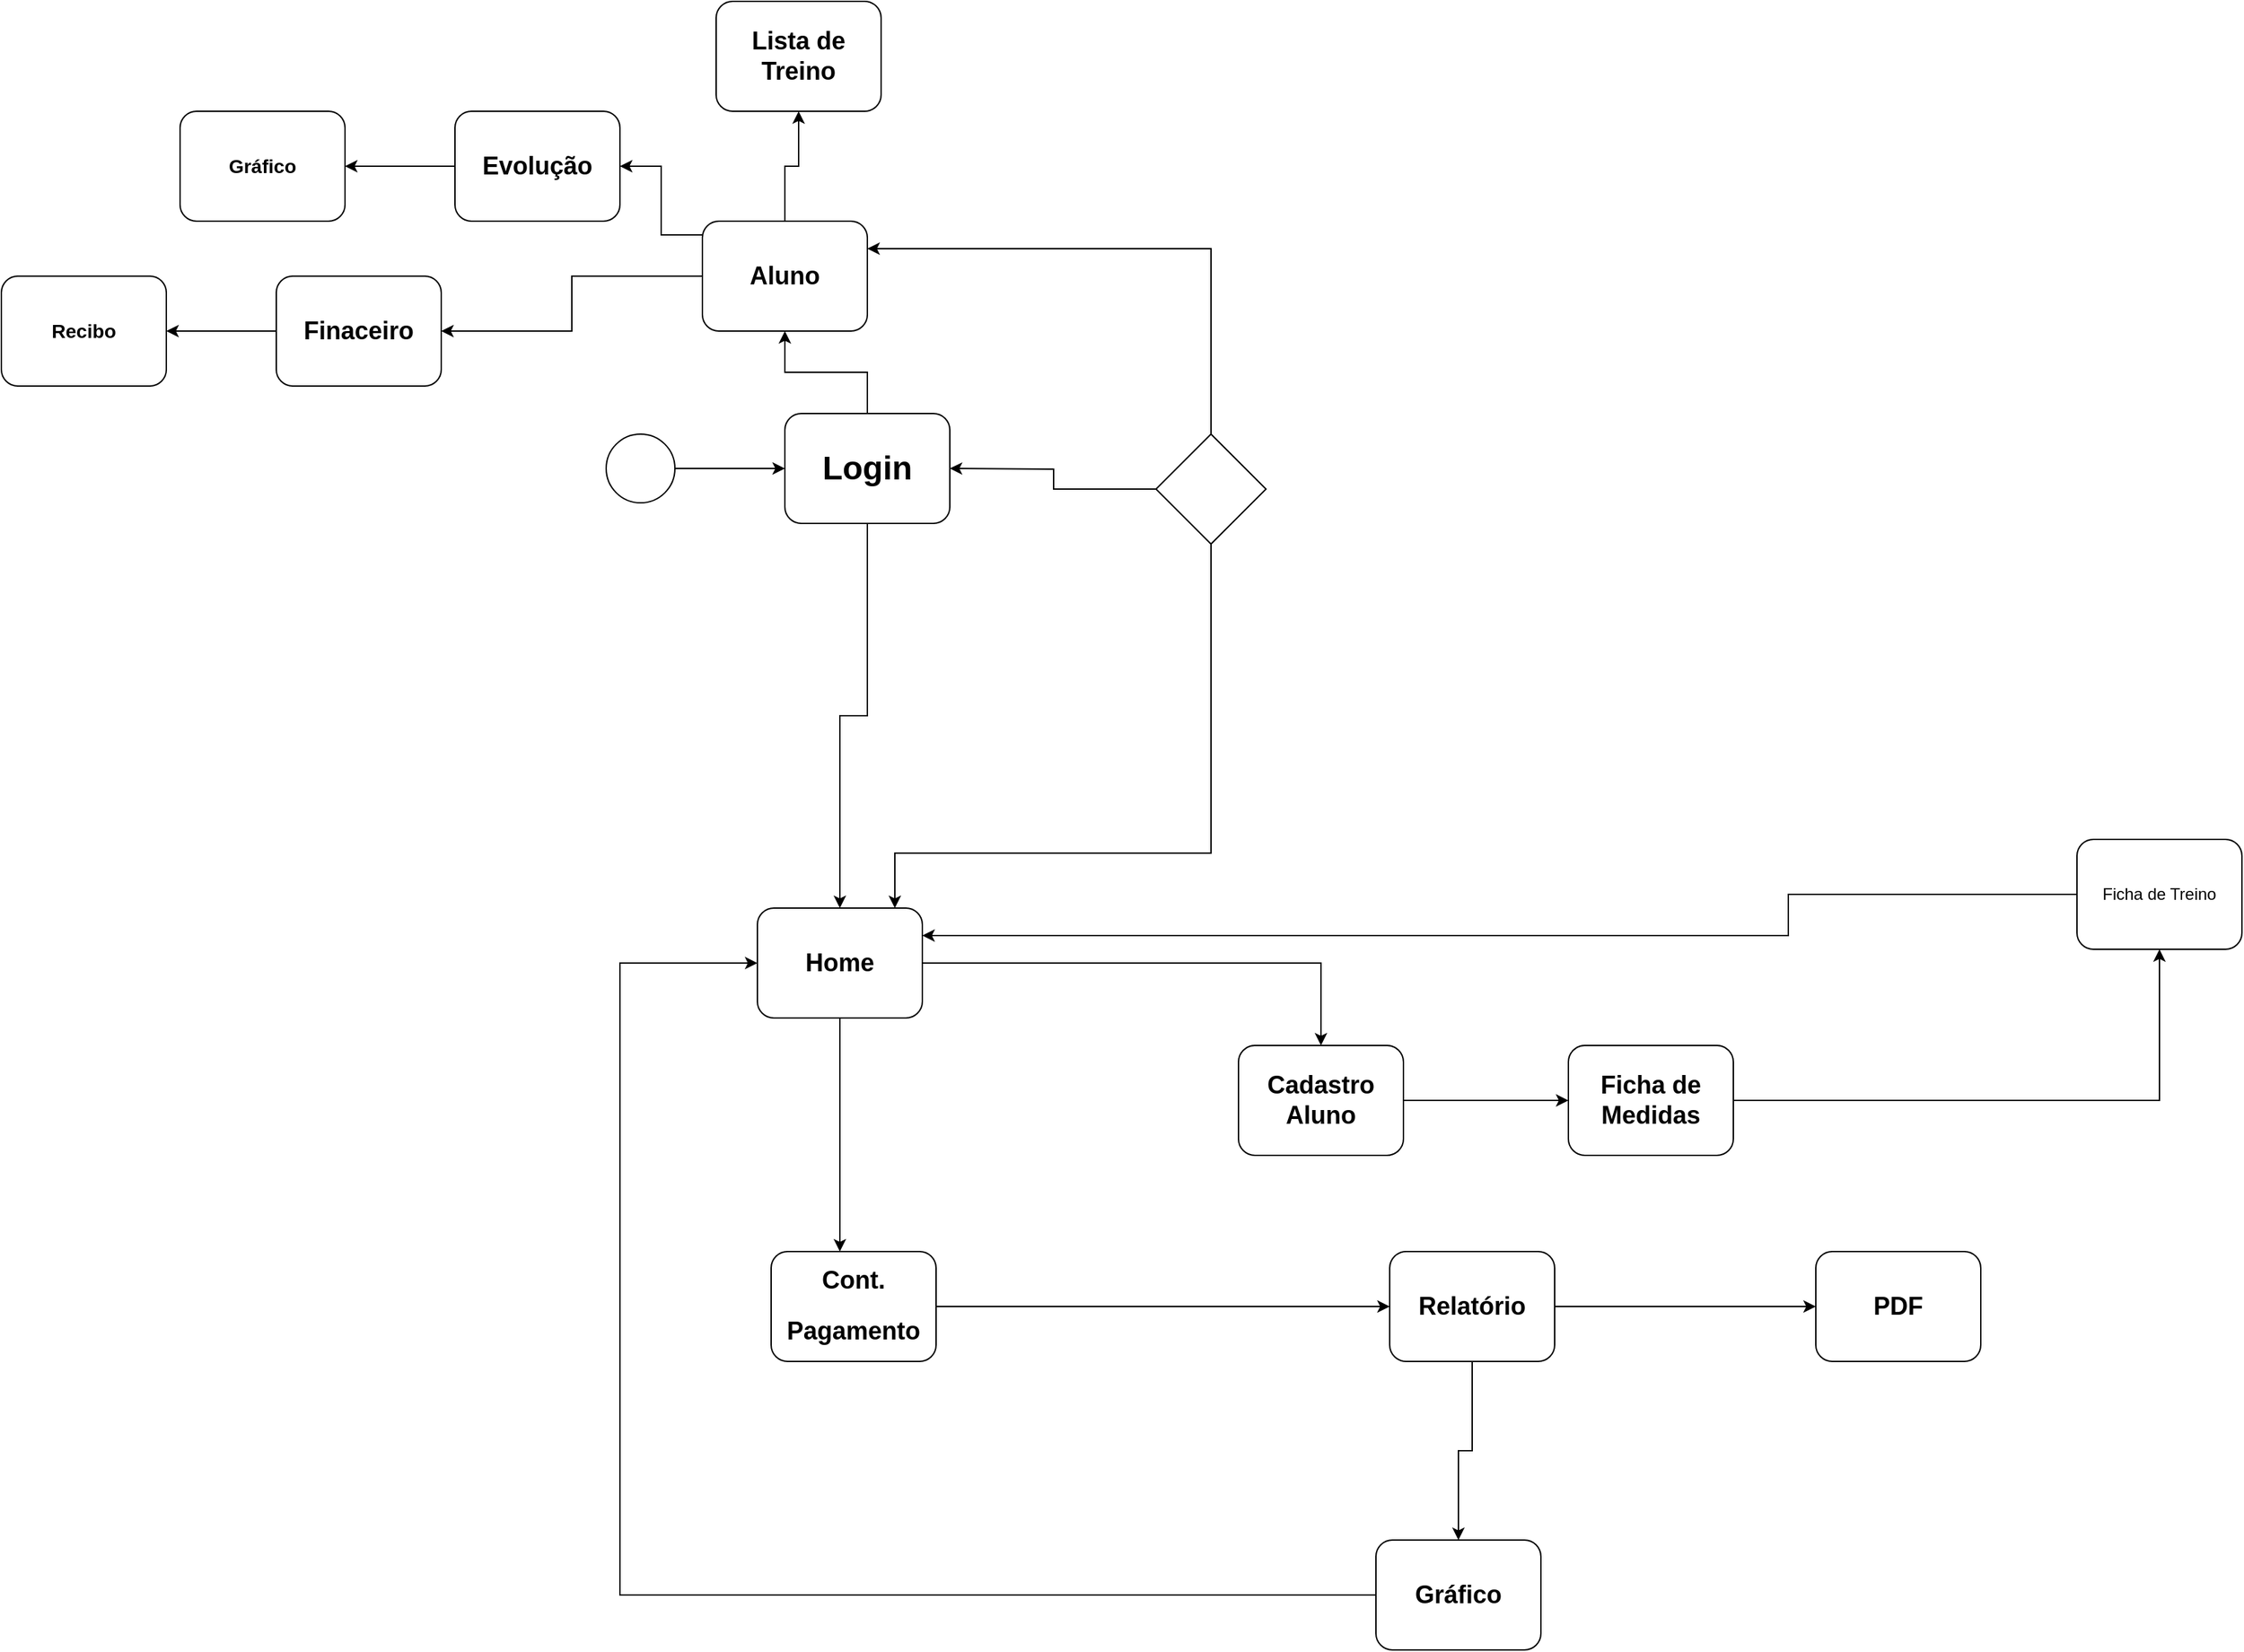 <mxfile version="12.1.8" type="google" pages="1"><diagram name="Page-1" id="2a216829-ef6e-dabb-86c1-c78162f3ba2b"><mxGraphModel dx="2258" dy="1831" grid="1" gridSize="10" guides="1" tooltips="1" connect="1" arrows="1" fold="1" page="1" pageScale="1" pageWidth="850" pageHeight="1100" background="#ffffff" math="0" shadow="0"><root><mxCell id="0"/><mxCell id="1" parent="0"/><mxCell id="7a84cebc1def654-1" value="" style="shape=mxgraph.bpmn.shape;html=1;verticalLabelPosition=bottom;labelBackgroundColor=#ffffff;verticalAlign=top;perimeter=ellipsePerimeter;outline=standard;symbol=general;" parent="1" vertex="1"><mxGeometry y="155" width="50" height="50" as="geometry"/></mxCell><mxCell id="qfbL95iwSVMhYmVhixZu-24" value="" style="edgeStyle=orthogonalEdgeStyle;rounded=0;orthogonalLoop=1;jettySize=auto;html=1;" parent="1" source="7a84cebc1def654-2" target="qfbL95iwSVMhYmVhixZu-23" edge="1"><mxGeometry relative="1" as="geometry"/></mxCell><mxCell id="7a84cebc1def654-2" value="&lt;h1&gt;Login&lt;/h1&gt;" style="shape=ext;rounded=1;html=1;whiteSpace=wrap;" parent="1" vertex="1"><mxGeometry x="130" y="140" width="120" height="80" as="geometry"/></mxCell><mxCell id="kp0y7ce5GmloYjLJjFI3-9" value="" style="edgeStyle=orthogonalEdgeStyle;rounded=0;orthogonalLoop=1;jettySize=auto;html=1;" parent="1" source="qfbL95iwSVMhYmVhixZu-23" target="kp0y7ce5GmloYjLJjFI3-8" edge="1"><mxGeometry relative="1" as="geometry"/></mxCell><mxCell id="kp0y7ce5GmloYjLJjFI3-59" value="" style="edgeStyle=orthogonalEdgeStyle;rounded=0;orthogonalLoop=1;jettySize=auto;html=1;" parent="1" source="qfbL95iwSVMhYmVhixZu-23" target="kp0y7ce5GmloYjLJjFI3-58" edge="1"><mxGeometry relative="1" as="geometry"><Array as="points"><mxPoint x="40" y="10"/><mxPoint x="40" y="-40"/></Array></mxGeometry></mxCell><mxCell id="kp0y7ce5GmloYjLJjFI3-63" value="" style="edgeStyle=orthogonalEdgeStyle;rounded=0;orthogonalLoop=1;jettySize=auto;html=1;" parent="1" source="qfbL95iwSVMhYmVhixZu-23" target="kp0y7ce5GmloYjLJjFI3-62" edge="1"><mxGeometry relative="1" as="geometry"/></mxCell><mxCell id="qfbL95iwSVMhYmVhixZu-23" value="&lt;h2&gt;Aluno&lt;/h2&gt;" style="shape=ext;rounded=1;html=1;whiteSpace=wrap;" parent="1" vertex="1"><mxGeometry x="70" width="120" height="80" as="geometry"/></mxCell><mxCell id="kp0y7ce5GmloYjLJjFI3-65" value="" style="edgeStyle=orthogonalEdgeStyle;rounded=0;orthogonalLoop=1;jettySize=auto;html=1;" parent="1" source="kp0y7ce5GmloYjLJjFI3-62" target="kp0y7ce5GmloYjLJjFI3-64" edge="1"><mxGeometry relative="1" as="geometry"/></mxCell><mxCell id="kp0y7ce5GmloYjLJjFI3-62" value="&lt;h2&gt;Finaceiro&lt;/h2&gt;" style="shape=ext;rounded=1;html=1;whiteSpace=wrap;" parent="1" vertex="1"><mxGeometry x="-240" y="40" width="120" height="80" as="geometry"/></mxCell><mxCell id="kp0y7ce5GmloYjLJjFI3-64" value="&lt;h3&gt;Recibo&lt;/h3&gt;" style="shape=ext;rounded=1;html=1;whiteSpace=wrap;" parent="1" vertex="1"><mxGeometry x="-440" y="40" width="120" height="80" as="geometry"/></mxCell><mxCell id="kp0y7ce5GmloYjLJjFI3-61" value="" style="edgeStyle=orthogonalEdgeStyle;rounded=0;orthogonalLoop=1;jettySize=auto;html=1;" parent="1" source="kp0y7ce5GmloYjLJjFI3-58" target="kp0y7ce5GmloYjLJjFI3-60" edge="1"><mxGeometry relative="1" as="geometry"/></mxCell><mxCell id="kp0y7ce5GmloYjLJjFI3-58" value="&lt;h2&gt;Evolução&lt;/h2&gt;" style="shape=ext;rounded=1;html=1;whiteSpace=wrap;" parent="1" vertex="1"><mxGeometry x="-110" y="-80" width="120" height="80" as="geometry"/></mxCell><mxCell id="kp0y7ce5GmloYjLJjFI3-60" value="&lt;h3&gt;Gráfico&lt;/h3&gt;" style="shape=ext;rounded=1;html=1;whiteSpace=wrap;" parent="1" vertex="1"><mxGeometry x="-310" y="-80" width="120" height="80" as="geometry"/></mxCell><mxCell id="kp0y7ce5GmloYjLJjFI3-8" value="&lt;h2&gt;Lista de Treino&lt;/h2&gt;" style="shape=ext;rounded=1;html=1;whiteSpace=wrap;" parent="1" vertex="1"><mxGeometry x="80" y="-160" width="120" height="80" as="geometry"/></mxCell><mxCell id="qfbL95iwSVMhYmVhixZu-6" value="" style="edgeStyle=orthogonalEdgeStyle;rounded=0;orthogonalLoop=1;jettySize=auto;html=1;" parent="1" source="7a84cebc1def654-3" target="qfbL95iwSVMhYmVhixZu-5" edge="1"><mxGeometry relative="1" as="geometry"><Array as="points"><mxPoint x="200" y="570"/></Array></mxGeometry></mxCell><mxCell id="kp0y7ce5GmloYjLJjFI3-15" value="" style="edgeStyle=orthogonalEdgeStyle;rounded=0;orthogonalLoop=1;jettySize=auto;html=1;" parent="1" source="7a84cebc1def654-3" target="kp0y7ce5GmloYjLJjFI3-14" edge="1"><mxGeometry relative="1" as="geometry"><Array as="points"><mxPoint x="520" y="540"/></Array></mxGeometry></mxCell><mxCell id="7a84cebc1def654-3" value="&lt;h2&gt;Home&lt;/h2&gt;" style="shape=ext;rounded=1;html=1;whiteSpace=wrap;" parent="1" vertex="1"><mxGeometry x="110" y="500" width="120" height="80" as="geometry"/></mxCell><mxCell id="kp0y7ce5GmloYjLJjFI3-17" value="" style="edgeStyle=orthogonalEdgeStyle;rounded=0;orthogonalLoop=1;jettySize=auto;html=1;" parent="1" source="kp0y7ce5GmloYjLJjFI3-14" target="kp0y7ce5GmloYjLJjFI3-16" edge="1"><mxGeometry relative="1" as="geometry"/></mxCell><mxCell id="kp0y7ce5GmloYjLJjFI3-14" value="&lt;h2&gt;Cadastro Aluno&lt;/h2&gt;" style="shape=ext;rounded=1;html=1;whiteSpace=wrap;" parent="1" vertex="1"><mxGeometry x="460" y="600" width="120" height="80" as="geometry"/></mxCell><mxCell id="kp0y7ce5GmloYjLJjFI3-19" value="" style="edgeStyle=orthogonalEdgeStyle;rounded=0;orthogonalLoop=1;jettySize=auto;html=1;" parent="1" source="kp0y7ce5GmloYjLJjFI3-16" target="kp0y7ce5GmloYjLJjFI3-18" edge="1"><mxGeometry relative="1" as="geometry"/></mxCell><mxCell id="kp0y7ce5GmloYjLJjFI3-16" value="&lt;h2&gt;Ficha de Medidas&lt;/h2&gt;" style="shape=ext;rounded=1;html=1;whiteSpace=wrap;" parent="1" vertex="1"><mxGeometry x="700" y="600" width="120" height="80" as="geometry"/></mxCell><mxCell id="kp0y7ce5GmloYjLJjFI3-28" value="" style="edgeStyle=orthogonalEdgeStyle;rounded=0;orthogonalLoop=1;jettySize=auto;html=1;" parent="1" source="kp0y7ce5GmloYjLJjFI3-18" target="7a84cebc1def654-3" edge="1"><mxGeometry relative="1" as="geometry"><mxPoint x="730" y="520" as="targetPoint"/><Array as="points"><mxPoint x="860" y="490"/><mxPoint x="860" y="520"/></Array></mxGeometry></mxCell><mxCell id="kp0y7ce5GmloYjLJjFI3-18" value="Ficha de Treino" style="shape=ext;rounded=1;html=1;whiteSpace=wrap;" parent="1" vertex="1"><mxGeometry x="1070" y="450" width="120" height="80" as="geometry"/></mxCell><mxCell id="qfbL95iwSVMhYmVhixZu-8" value="" style="edgeStyle=orthogonalEdgeStyle;rounded=0;orthogonalLoop=1;jettySize=auto;html=1;" parent="1" source="qfbL95iwSVMhYmVhixZu-5" target="qfbL95iwSVMhYmVhixZu-7" edge="1"><mxGeometry relative="1" as="geometry"/></mxCell><mxCell id="qfbL95iwSVMhYmVhixZu-5" value="&lt;h2&gt;Cont.&lt;/h2&gt;&lt;h2&gt;Pagamento&lt;/h2&gt;" style="shape=ext;rounded=1;html=1;whiteSpace=wrap;" parent="1" vertex="1"><mxGeometry x="120" y="750" width="120" height="80" as="geometry"/></mxCell><mxCell id="qfbL95iwSVMhYmVhixZu-10" value="" style="edgeStyle=orthogonalEdgeStyle;rounded=0;orthogonalLoop=1;jettySize=auto;html=1;" parent="1" source="qfbL95iwSVMhYmVhixZu-7" target="qfbL95iwSVMhYmVhixZu-9" edge="1"><mxGeometry relative="1" as="geometry"/></mxCell><mxCell id="kp0y7ce5GmloYjLJjFI3-7" value="" style="edgeStyle=orthogonalEdgeStyle;rounded=0;orthogonalLoop=1;jettySize=auto;html=1;" parent="1" source="qfbL95iwSVMhYmVhixZu-7" target="kp0y7ce5GmloYjLJjFI3-6" edge="1"><mxGeometry relative="1" as="geometry"/></mxCell><mxCell id="qfbL95iwSVMhYmVhixZu-7" value="&lt;h2&gt;Relatório&lt;/h2&gt;" style="shape=ext;rounded=1;html=1;whiteSpace=wrap;" parent="1" vertex="1"><mxGeometry x="570" y="750" width="120" height="80" as="geometry"/></mxCell><mxCell id="kp0y7ce5GmloYjLJjFI3-6" value="&lt;h2&gt;&lt;font style=&quot;vertical-align: inherit&quot;&gt;&lt;font style=&quot;vertical-align: inherit&quot;&gt;PDF&lt;/font&gt;&lt;/font&gt;&lt;/h2&gt;" style="shape=ext;rounded=1;html=1;whiteSpace=wrap;" parent="1" vertex="1"><mxGeometry x="880" y="750" width="120" height="80" as="geometry"/></mxCell><mxCell id="kp0y7ce5GmloYjLJjFI3-67" value="" style="edgeStyle=orthogonalEdgeStyle;rounded=0;orthogonalLoop=1;jettySize=auto;html=1;entryX=0;entryY=0.5;entryDx=0;entryDy=0;" parent="1" source="qfbL95iwSVMhYmVhixZu-9" target="7a84cebc1def654-3" edge="1"><mxGeometry relative="1" as="geometry"><mxPoint x="90" y="550" as="targetPoint"/><Array as="points"><mxPoint x="10" y="1000"/><mxPoint x="10" y="540"/></Array></mxGeometry></mxCell><mxCell id="qfbL95iwSVMhYmVhixZu-9" value="&lt;h2&gt;Gráfico&lt;/h2&gt;" style="shape=ext;rounded=1;html=1;whiteSpace=wrap;" parent="1" vertex="1"><mxGeometry x="560" y="960" width="120" height="80" as="geometry"/></mxCell><mxCell id="7a84cebc1def654-36" style="edgeStyle=orthogonalEdgeStyle;rounded=0;html=1;jettySize=auto;orthogonalLoop=1;" parent="1" source="7a84cebc1def654-1" target="7a84cebc1def654-2" edge="1"><mxGeometry relative="1" as="geometry"/></mxCell><mxCell id="7a84cebc1def654-39" style="edgeStyle=orthogonalEdgeStyle;rounded=0;html=1;jettySize=auto;orthogonalLoop=1;" parent="1" source="7a84cebc1def654-2" target="7a84cebc1def654-3" edge="1"><mxGeometry relative="1" as="geometry"/></mxCell><mxCell id="kp0y7ce5GmloYjLJjFI3-50" value="" style="edgeStyle=orthogonalEdgeStyle;rounded=0;orthogonalLoop=1;jettySize=auto;html=1;" parent="1" source="kp0y7ce5GmloYjLJjFI3-48" edge="1"><mxGeometry relative="1" as="geometry"><mxPoint x="250" y="180" as="targetPoint"/><Array as="points"/></mxGeometry></mxCell><mxCell id="kp0y7ce5GmloYjLJjFI3-52" value="" style="edgeStyle=orthogonalEdgeStyle;rounded=0;orthogonalLoop=1;jettySize=auto;html=1;" parent="1" source="kp0y7ce5GmloYjLJjFI3-48" edge="1"><mxGeometry relative="1" as="geometry"><mxPoint x="210" y="500" as="targetPoint"/><Array as="points"><mxPoint x="440" y="460"/><mxPoint x="210" y="460"/><mxPoint x="210" y="497"/></Array></mxGeometry></mxCell><mxCell id="kp0y7ce5GmloYjLJjFI3-54" value="" style="edgeStyle=orthogonalEdgeStyle;rounded=0;orthogonalLoop=1;jettySize=auto;html=1;" parent="1" source="kp0y7ce5GmloYjLJjFI3-48" target="qfbL95iwSVMhYmVhixZu-23" edge="1"><mxGeometry relative="1" as="geometry"><mxPoint x="210" y="50" as="targetPoint"/><Array as="points"><mxPoint x="440" y="20"/></Array></mxGeometry></mxCell><mxCell id="kp0y7ce5GmloYjLJjFI3-48" value="" style="rhombus;whiteSpace=wrap;html=1;" parent="1" vertex="1"><mxGeometry x="400" y="155" width="80" height="80" as="geometry"/></mxCell></root></mxGraphModel></diagram></mxfile>